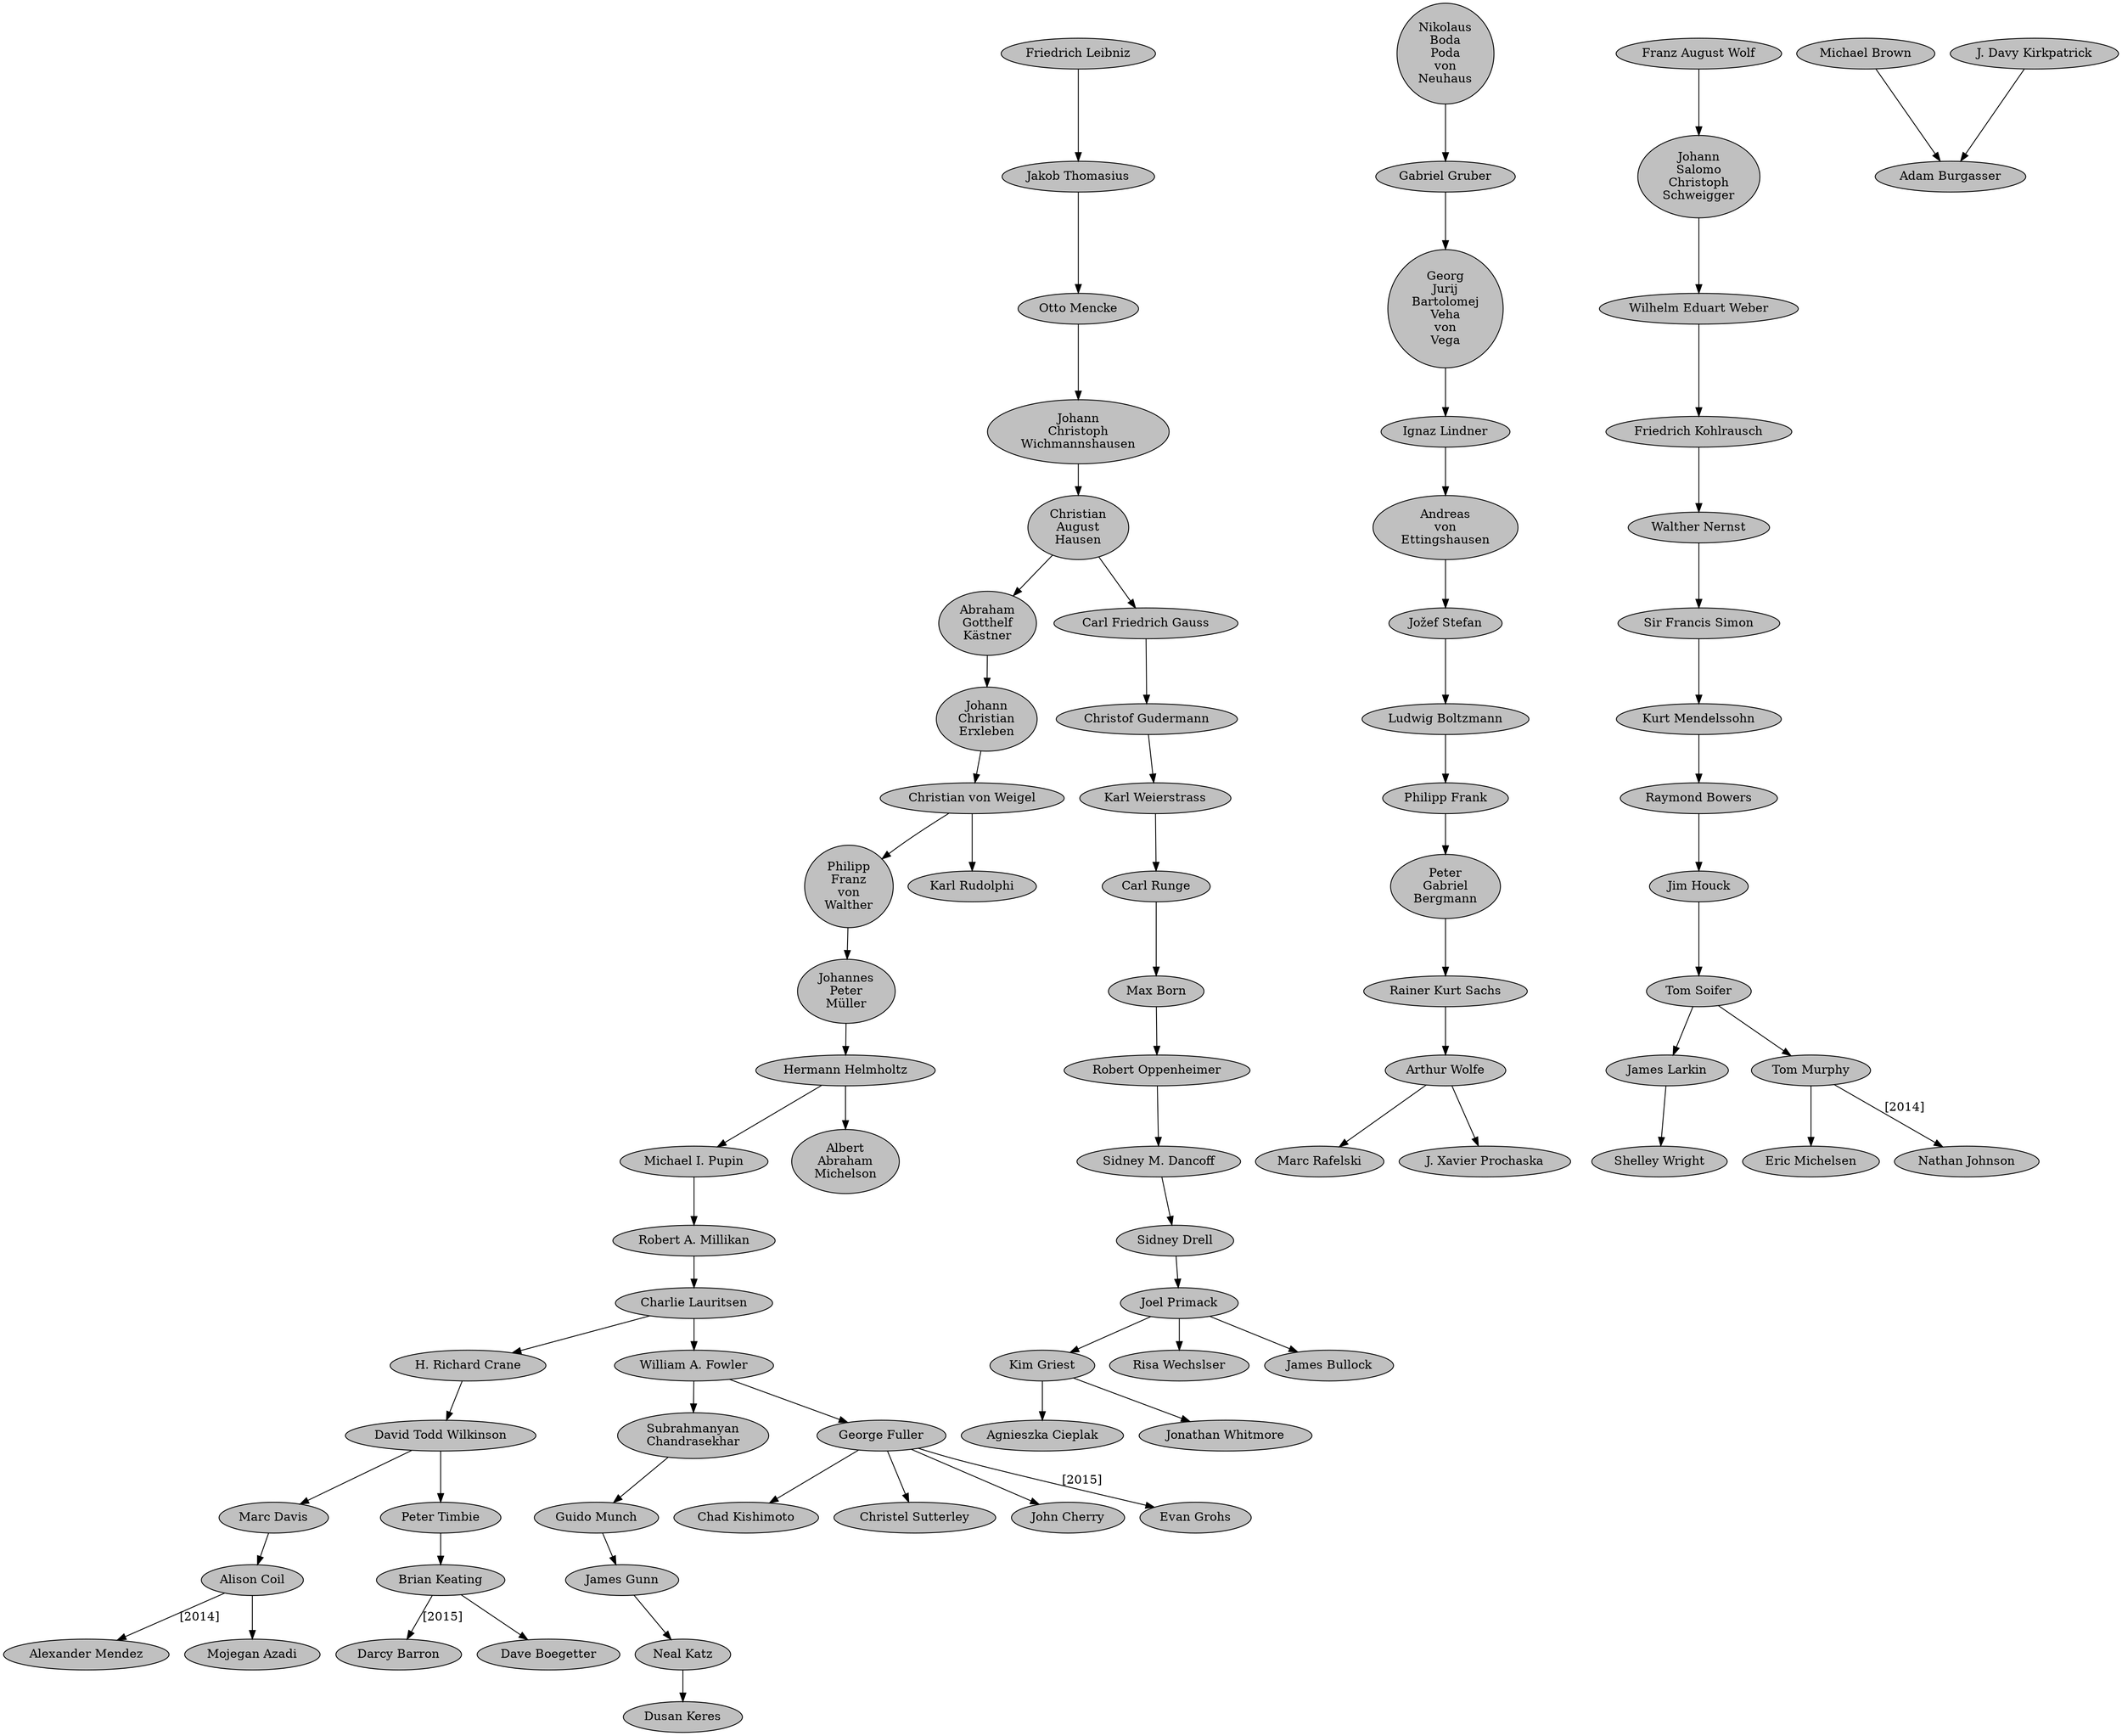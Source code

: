 strict digraph  {
	graph [encoding="UTF-8",
		forcelabel=True,
		splines=true,
		style="setlinewidth(2)"
	];
	node [fillcolor=gray,
		style=filled
	];
	"Johann
Christoph
Wichmannshausen" -> "Christian
August
Hausen";
	"Christian
August
Hausen" -> "Abraham
Gotthelf
Kästner";
	"Christian
August
Hausen" -> "Carl Friedrich Gauss";
	"Jožef Stefan" -> "Ludwig Boltzmann";
	"Ludwig Boltzmann" -> "Philipp Frank";
	"Tom Soifer" -> "James Larkin";
	"Tom Soifer" -> "Tom Murphy";
	"James Larkin" -> "Shelley Wright";
	"Tom Murphy" -> "Eric Michelsen";
	"Tom Murphy" -> "Nathan Johnson"	 [label="[2014]"];
	"Philipp
Franz
von
Walther" -> "Johannes
Peter
Müller";
	"Johannes
Peter
Müller" -> "Hermann Helmholtz";
	"Michael I. Pupin" -> "Robert A. Millikan";
	"Robert A. Millikan" -> "Charlie Lauritsen";
	"Marc Davis" -> "Alison Coil";
	"Alison Coil" -> "Alexander Mendez"	 [label="[2014]"];
	"Alison Coil" -> "Mojegan Azadi";
	"Otto Mencke" -> "Johann
Christoph
Wichmannshausen";
	"H. Richard Crane" -> "David Todd Wilkinson";
	"David Todd Wilkinson" -> "Marc Davis";
	"David Todd Wilkinson" -> "Peter Timbie";
	"Joel Primack" -> "Kim Griest";
	"Joel Primack" -> "Risa Wechslser";
	"Joel Primack" -> "James Bullock";
	"Kim Griest" -> "Agnieszka Cieplak";
	"Kim Griest" -> "Jonathan Whitmore";
	"Friedrich Leibniz" -> "Jakob Thomasius";
	"Jakob Thomasius" -> "Otto Mencke";
	"Nikolaus
Boda
Poda
von
Neuhaus" -> "Gabriel Gruber";
	"Gabriel Gruber" -> "Georg
Jurij
Bartolomej
Veha
von
Vega";
	"Philipp Frank" -> "Peter
Gabriel
Bergmann";
	"Friedrich Kohlrausch" -> "Walther Nernst";
	"Walther Nernst" -> "Sir Francis Simon";
	"Hermann Helmholtz" -> "Michael I. Pupin";
	"Hermann Helmholtz" -> "Albert
Abraham
Michelson";
	"Andreas
von
Ettingshausen" -> "Jožef Stefan";
	"Subrahmanyan
Chandrasekhar" -> "Guido Munch";
	"Guido Munch" -> "James Gunn";
	"Ignaz Lindner" -> "Andreas
von
Ettingshausen";
	"Sidney M. Dancoff" -> "Sidney Drell";
	"Sidney Drell" -> "Joel Primack";
	"Wilhelm Eduart Weber" -> "Friedrich Kohlrausch";
	"Jim Houck" -> "Tom Soifer";
	"Michael Brown" -> "Adam Burgasser";
	"Brian Keating" -> "Darcy Barron"	 [label="[2015]"];
	"Brian Keating" -> "Dave Boegetter";
	"Rainer Kurt Sachs" -> "Arthur Wolfe";
	"Arthur Wolfe" -> "Marc Rafelski";
	"Arthur Wolfe" -> "J. Xavier Prochaska";
	"Abraham
Gotthelf
Kästner" -> "Johann
Christian
Erxleben";
	"Carl Friedrich Gauss" -> "Christof Gudermann";
	"Sir Francis Simon" -> "Kurt Mendelssohn";
	"Neal Katz" -> "Dusan Keres";
	"Raymond Bowers" -> "Jim Houck";
	"George Fuller" -> "Chad Kishimoto";
	"George Fuller" -> "Christel Sutterley";
	"George Fuller" -> "John Cherry";
	"George Fuller" -> "Evan Grohs"	 [label="[2015]"];
	"Johann
Salomo
Christoph
Schweigger" -> "Wilhelm Eduart Weber";
	"Robert Oppenheimer" -> "Sidney M. Dancoff";
	"Peter
Gabriel
Bergmann" -> "Rainer Kurt Sachs";
	"Charlie Lauritsen" -> "H. Richard Crane";
	"Charlie Lauritsen" -> "William A. Fowler";
	"Georg
Jurij
Bartolomej
Veha
von
Vega" -> "Ignaz Lindner";
	"James Gunn" -> "Neal Katz";
	"William A. Fowler" -> "Subrahmanyan
Chandrasekhar";
	"William A. Fowler" -> "George Fuller";
	"Kurt Mendelssohn" -> "Raymond Bowers";
	"Johann
Christian
Erxleben" -> "Christian von Weigel";
	"Christof Gudermann" -> "Karl Weierstrass";
	"J. Davy Kirkpatrick" -> "Adam Burgasser";
	"Karl Weierstrass" -> "Carl Runge";
	"Carl Runge" -> "Max Born";
	"Max Born" -> "Robert Oppenheimer";
	"Peter Timbie" -> "Brian Keating";
	"Christian von Weigel" -> "Philipp
Franz
von
Walther";
	"Christian von Weigel" -> "Karl Rudolphi";
	"Franz August Wolf" -> "Johann
Salomo
Christoph
Schweigger";
}
